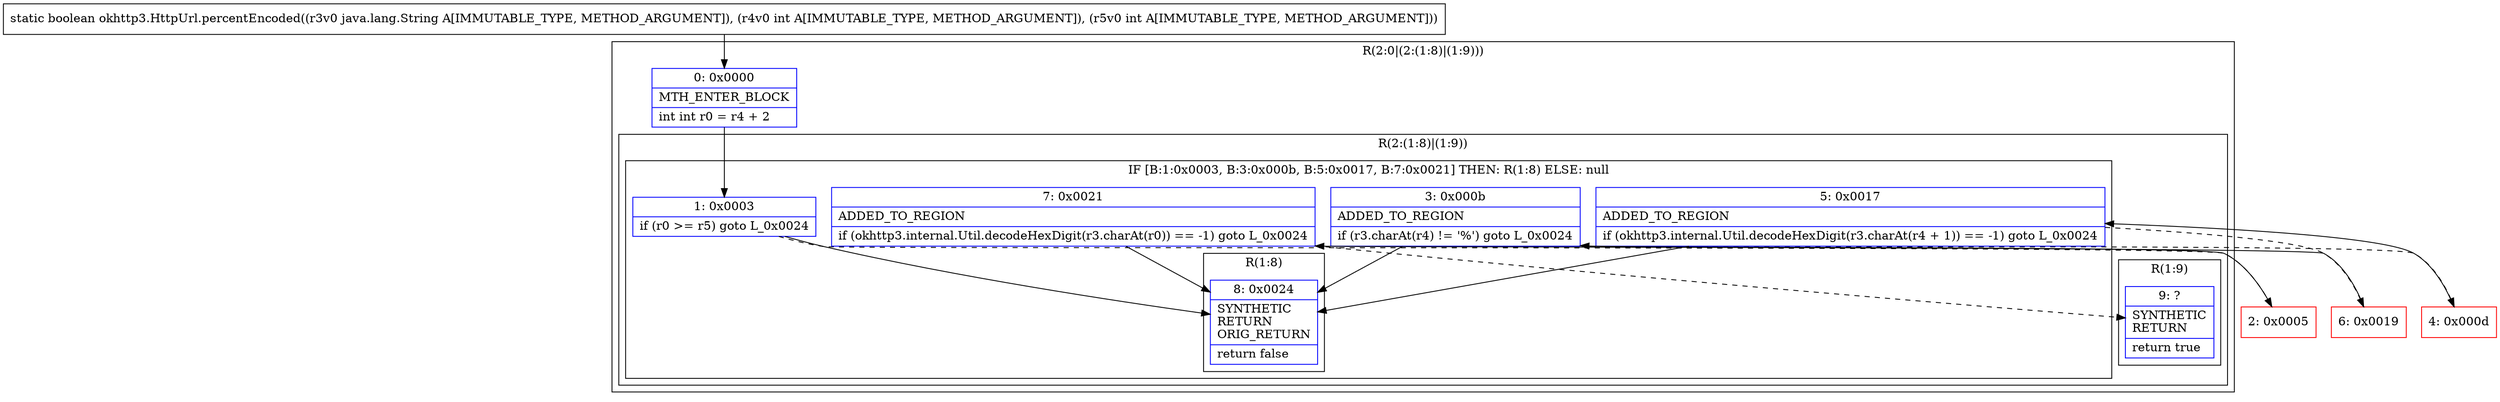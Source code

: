 digraph "CFG forokhttp3.HttpUrl.percentEncoded(Ljava\/lang\/String;II)Z" {
subgraph cluster_Region_358571793 {
label = "R(2:0|(2:(1:8)|(1:9)))";
node [shape=record,color=blue];
Node_0 [shape=record,label="{0\:\ 0x0000|MTH_ENTER_BLOCK\l|int int r0 = r4 + 2\l}"];
subgraph cluster_Region_1596022830 {
label = "R(2:(1:8)|(1:9))";
node [shape=record,color=blue];
subgraph cluster_IfRegion_1483861404 {
label = "IF [B:1:0x0003, B:3:0x000b, B:5:0x0017, B:7:0x0021] THEN: R(1:8) ELSE: null";
node [shape=record,color=blue];
Node_1 [shape=record,label="{1\:\ 0x0003|if (r0 \>= r5) goto L_0x0024\l}"];
Node_3 [shape=record,label="{3\:\ 0x000b|ADDED_TO_REGION\l|if (r3.charAt(r4) != '%') goto L_0x0024\l}"];
Node_5 [shape=record,label="{5\:\ 0x0017|ADDED_TO_REGION\l|if (okhttp3.internal.Util.decodeHexDigit(r3.charAt(r4 + 1)) == \-1) goto L_0x0024\l}"];
Node_7 [shape=record,label="{7\:\ 0x0021|ADDED_TO_REGION\l|if (okhttp3.internal.Util.decodeHexDigit(r3.charAt(r0)) == \-1) goto L_0x0024\l}"];
subgraph cluster_Region_507422810 {
label = "R(1:8)";
node [shape=record,color=blue];
Node_8 [shape=record,label="{8\:\ 0x0024|SYNTHETIC\lRETURN\lORIG_RETURN\l|return false\l}"];
}
}
subgraph cluster_Region_335556750 {
label = "R(1:9)";
node [shape=record,color=blue];
Node_9 [shape=record,label="{9\:\ ?|SYNTHETIC\lRETURN\l|return true\l}"];
}
}
}
Node_2 [shape=record,color=red,label="{2\:\ 0x0005}"];
Node_4 [shape=record,color=red,label="{4\:\ 0x000d}"];
Node_6 [shape=record,color=red,label="{6\:\ 0x0019}"];
MethodNode[shape=record,label="{static boolean okhttp3.HttpUrl.percentEncoded((r3v0 java.lang.String A[IMMUTABLE_TYPE, METHOD_ARGUMENT]), (r4v0 int A[IMMUTABLE_TYPE, METHOD_ARGUMENT]), (r5v0 int A[IMMUTABLE_TYPE, METHOD_ARGUMENT])) }"];
MethodNode -> Node_0;
Node_0 -> Node_1;
Node_1 -> Node_2[style=dashed];
Node_1 -> Node_8;
Node_3 -> Node_4[style=dashed];
Node_3 -> Node_8;
Node_5 -> Node_6[style=dashed];
Node_5 -> Node_8;
Node_7 -> Node_8;
Node_7 -> Node_9[style=dashed];
Node_2 -> Node_3;
Node_4 -> Node_5;
Node_6 -> Node_7;
}

